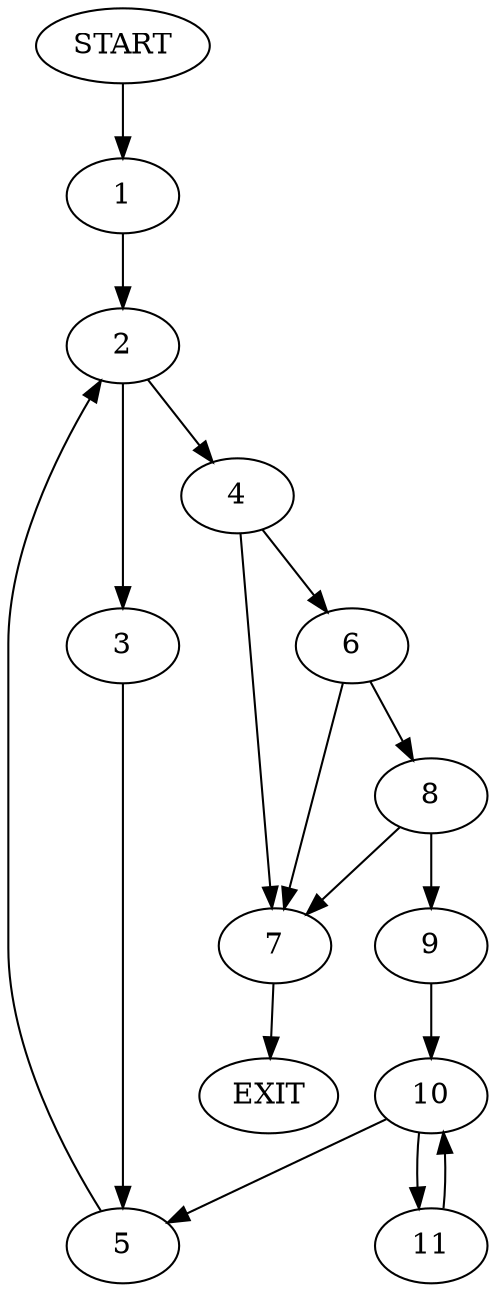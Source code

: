 digraph {
0 [label="START"];
1;
2;
3;
4;
5;
6;
7;
8;
9;
10;
11;
12 [label="EXIT"];
0 -> 1;
1 -> 2;
2 -> 3;
2 -> 4;
3 -> 5;
4 -> 6;
4 -> 7;
5 -> 2;
6 -> 7;
6 -> 8;
7 -> 12;
8 -> 9;
8 -> 7;
9 -> 10;
10 -> 11;
10 -> 5;
11 -> 10;
}